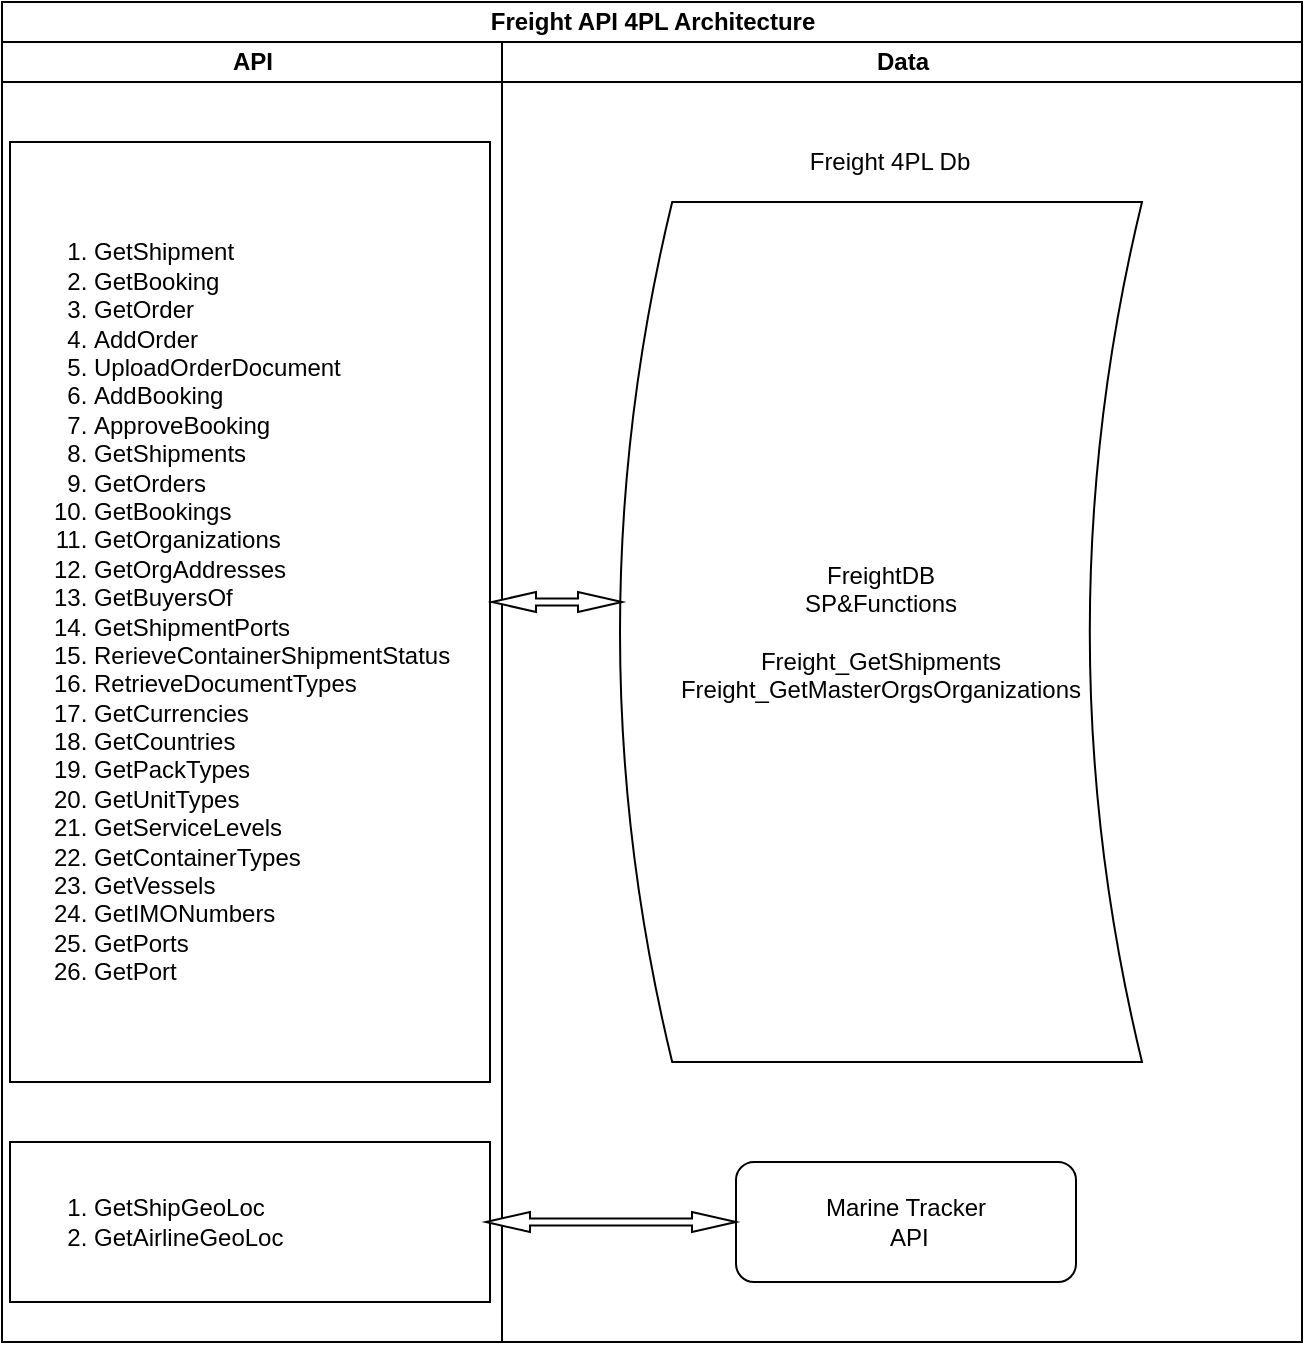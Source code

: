 <mxfile version="11.0.5" type="github"><diagram id="-AoS3aZuVU1gZGTSnwES" name="Page-1"><mxGraphModel dx="1422" dy="764" grid="1" gridSize="10" guides="1" tooltips="1" connect="1" arrows="1" fold="1" page="1" pageScale="1" pageWidth="850" pageHeight="1100" math="0" shadow="0"><root><mxCell id="0"/><mxCell id="1" parent="0"/><mxCell id="NsvNeeM-Z885Ar_qXPRW-5" value="Freight API 4PL Architecture" style="swimlane;html=1;childLayout=stackLayout;resizeParent=1;resizeParentMax=0;startSize=20;" parent="1" vertex="1"><mxGeometry x="100" y="45" width="650" height="670" as="geometry"><mxRectangle x="20" y="410" width="60" height="20" as="alternateBounds"/></mxGeometry></mxCell><mxCell id="NsvNeeM-Z885Ar_qXPRW-7" value="API" style="swimlane;html=1;startSize=20;" parent="NsvNeeM-Z885Ar_qXPRW-5" vertex="1"><mxGeometry y="20" width="250" height="650" as="geometry"/></mxCell><mxCell id="NsvNeeM-Z885Ar_qXPRW-18" value="&lt;ol&gt;&lt;li&gt;GetShipment&lt;/li&gt;&lt;li&gt;GetBooking&lt;/li&gt;&lt;li&gt;GetOrder&lt;/li&gt;&lt;li&gt;AddOrder&lt;/li&gt;&lt;li&gt;UploadOrderDocument&lt;/li&gt;&lt;li&gt;AddBooking&lt;/li&gt;&lt;li&gt;ApproveBooking&lt;/li&gt;&lt;li&gt;GetShipments&lt;/li&gt;&lt;li&gt;GetOrders&lt;/li&gt;&lt;li&gt;GetBookings&lt;/li&gt;&lt;li&gt;GetOrganizations&lt;/li&gt;&lt;li&gt;GetOrgAddresses&lt;/li&gt;&lt;li&gt;GetBuyersOf&lt;/li&gt;&lt;li&gt;&lt;span&gt;GetShipmentPorts&lt;/span&gt;&lt;br&gt;&lt;/li&gt;&lt;li&gt;RerieveContainerShipmentStatus&lt;/li&gt;&lt;li&gt;RetrieveDocumentTypes&lt;/li&gt;&lt;li&gt;GetCurrencies&lt;/li&gt;&lt;li&gt;GetCountries&lt;/li&gt;&lt;li&gt;GetPackTypes&lt;/li&gt;&lt;li&gt;GetUnitTypes&lt;/li&gt;&lt;li&gt;GetServiceLevels&lt;/li&gt;&lt;li&gt;GetContainerTypes&lt;/li&gt;&lt;li&gt;GetVessels&lt;/li&gt;&lt;li&gt;GetIMONumbers&lt;/li&gt;&lt;li&gt;GetPorts&lt;/li&gt;&lt;li&gt;GetPort&lt;/li&gt;&lt;/ol&gt;" style="text;strokeColor=#000000;fillColor=none;html=1;whiteSpace=wrap;verticalAlign=middle;overflow=hidden;" parent="NsvNeeM-Z885Ar_qXPRW-7" vertex="1"><mxGeometry x="4" y="50" width="240" height="470" as="geometry"/></mxCell><mxCell id="NsvNeeM-Z885Ar_qXPRW-19" value="&lt;ol&gt;&lt;li&gt;GetShipGeoLoc&lt;/li&gt;&lt;li&gt;GetAirlineGeoLoc&lt;/li&gt;&lt;/ol&gt;" style="text;strokeColor=#000000;fillColor=none;html=1;whiteSpace=wrap;verticalAlign=middle;overflow=hidden;" parent="NsvNeeM-Z885Ar_qXPRW-7" vertex="1"><mxGeometry x="4" y="550" width="240" height="80" as="geometry"/></mxCell><mxCell id="NsvNeeM-Z885Ar_qXPRW-8" value="Data" style="swimlane;html=1;startSize=20;" parent="NsvNeeM-Z885Ar_qXPRW-5" vertex="1"><mxGeometry x="250" y="20" width="400" height="650" as="geometry"/></mxCell><mxCell id="NsvNeeM-Z885Ar_qXPRW-15" value="FreightDB&lt;br&gt;SP&amp;amp;Functions&lt;br&gt;&lt;br&gt;Freight_GetShipments&lt;br&gt;Freight_GetMasterOrgsOrganizations" style="shape=dataStorage;whiteSpace=wrap;html=1;" parent="NsvNeeM-Z885Ar_qXPRW-8" vertex="1"><mxGeometry x="59" y="80" width="261" height="430" as="geometry"/></mxCell><mxCell id="NsvNeeM-Z885Ar_qXPRW-23" value="Freight 4PL Db" style="text;html=1;strokeColor=none;fillColor=none;align=center;verticalAlign=middle;whiteSpace=wrap;rounded=0;" parent="NsvNeeM-Z885Ar_qXPRW-8" vertex="1"><mxGeometry x="140" y="50" width="108" height="20" as="geometry"/></mxCell><mxCell id="yNjCL7asKgWxfmT6TZ3R-3" value="Marine Tracker&lt;br&gt;&amp;nbsp;API" style="rounded=1;whiteSpace=wrap;html=1;strokeColor=#000000;" parent="NsvNeeM-Z885Ar_qXPRW-8" vertex="1"><mxGeometry x="117" y="560" width="170" height="60" as="geometry"/></mxCell><mxCell id="yNjCL7asKgWxfmT6TZ3R-6" value="" style="html=1;shadow=0;dashed=0;align=center;verticalAlign=middle;shape=mxgraph.arrows2.twoWayArrow;dy=0.65;dx=22;strokeColor=#000000;" parent="NsvNeeM-Z885Ar_qXPRW-8" vertex="1"><mxGeometry x="-5" y="275" width="65" height="10" as="geometry"/></mxCell><mxCell id="yNjCL7asKgWxfmT6TZ3R-8" value="" style="html=1;shadow=0;dashed=0;align=center;verticalAlign=middle;shape=mxgraph.arrows2.twoWayArrow;dy=0.65;dx=22;strokeColor=#000000;" parent="NsvNeeM-Z885Ar_qXPRW-8" vertex="1"><mxGeometry x="-8" y="585" width="125" height="10" as="geometry"/></mxCell></root></mxGraphModel></diagram></mxfile>